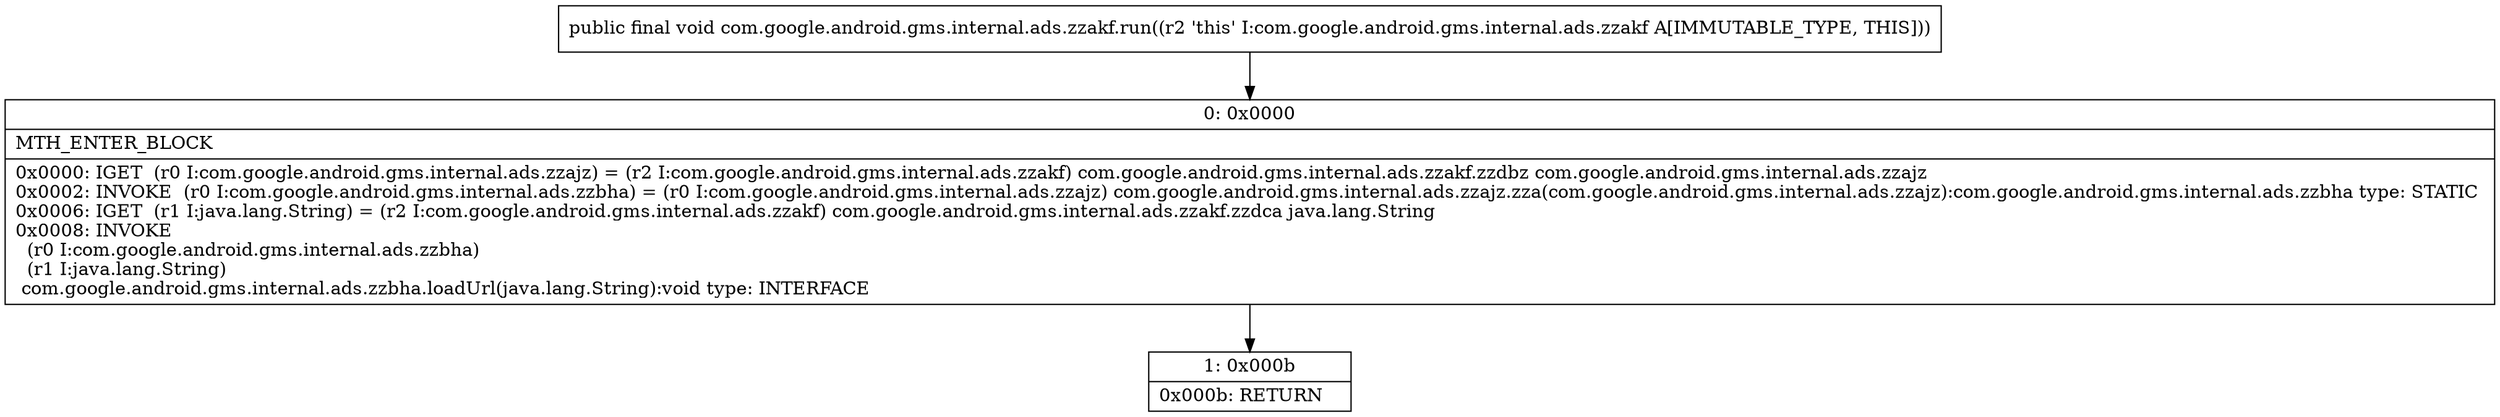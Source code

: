 digraph "CFG forcom.google.android.gms.internal.ads.zzakf.run()V" {
Node_0 [shape=record,label="{0\:\ 0x0000|MTH_ENTER_BLOCK\l|0x0000: IGET  (r0 I:com.google.android.gms.internal.ads.zzajz) = (r2 I:com.google.android.gms.internal.ads.zzakf) com.google.android.gms.internal.ads.zzakf.zzdbz com.google.android.gms.internal.ads.zzajz \l0x0002: INVOKE  (r0 I:com.google.android.gms.internal.ads.zzbha) = (r0 I:com.google.android.gms.internal.ads.zzajz) com.google.android.gms.internal.ads.zzajz.zza(com.google.android.gms.internal.ads.zzajz):com.google.android.gms.internal.ads.zzbha type: STATIC \l0x0006: IGET  (r1 I:java.lang.String) = (r2 I:com.google.android.gms.internal.ads.zzakf) com.google.android.gms.internal.ads.zzakf.zzdca java.lang.String \l0x0008: INVOKE  \l  (r0 I:com.google.android.gms.internal.ads.zzbha)\l  (r1 I:java.lang.String)\l com.google.android.gms.internal.ads.zzbha.loadUrl(java.lang.String):void type: INTERFACE \l}"];
Node_1 [shape=record,label="{1\:\ 0x000b|0x000b: RETURN   \l}"];
MethodNode[shape=record,label="{public final void com.google.android.gms.internal.ads.zzakf.run((r2 'this' I:com.google.android.gms.internal.ads.zzakf A[IMMUTABLE_TYPE, THIS])) }"];
MethodNode -> Node_0;
Node_0 -> Node_1;
}


